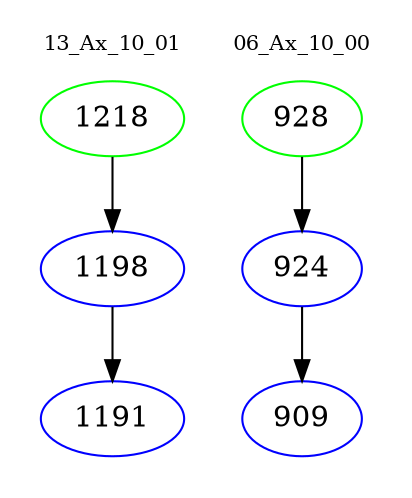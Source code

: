 digraph{
subgraph cluster_0 {
color = white
label = "13_Ax_10_01";
fontsize=10;
T0_1218 [label="1218", color="green"]
T0_1218 -> T0_1198 [color="black"]
T0_1198 [label="1198", color="blue"]
T0_1198 -> T0_1191 [color="black"]
T0_1191 [label="1191", color="blue"]
}
subgraph cluster_1 {
color = white
label = "06_Ax_10_00";
fontsize=10;
T1_928 [label="928", color="green"]
T1_928 -> T1_924 [color="black"]
T1_924 [label="924", color="blue"]
T1_924 -> T1_909 [color="black"]
T1_909 [label="909", color="blue"]
}
}
